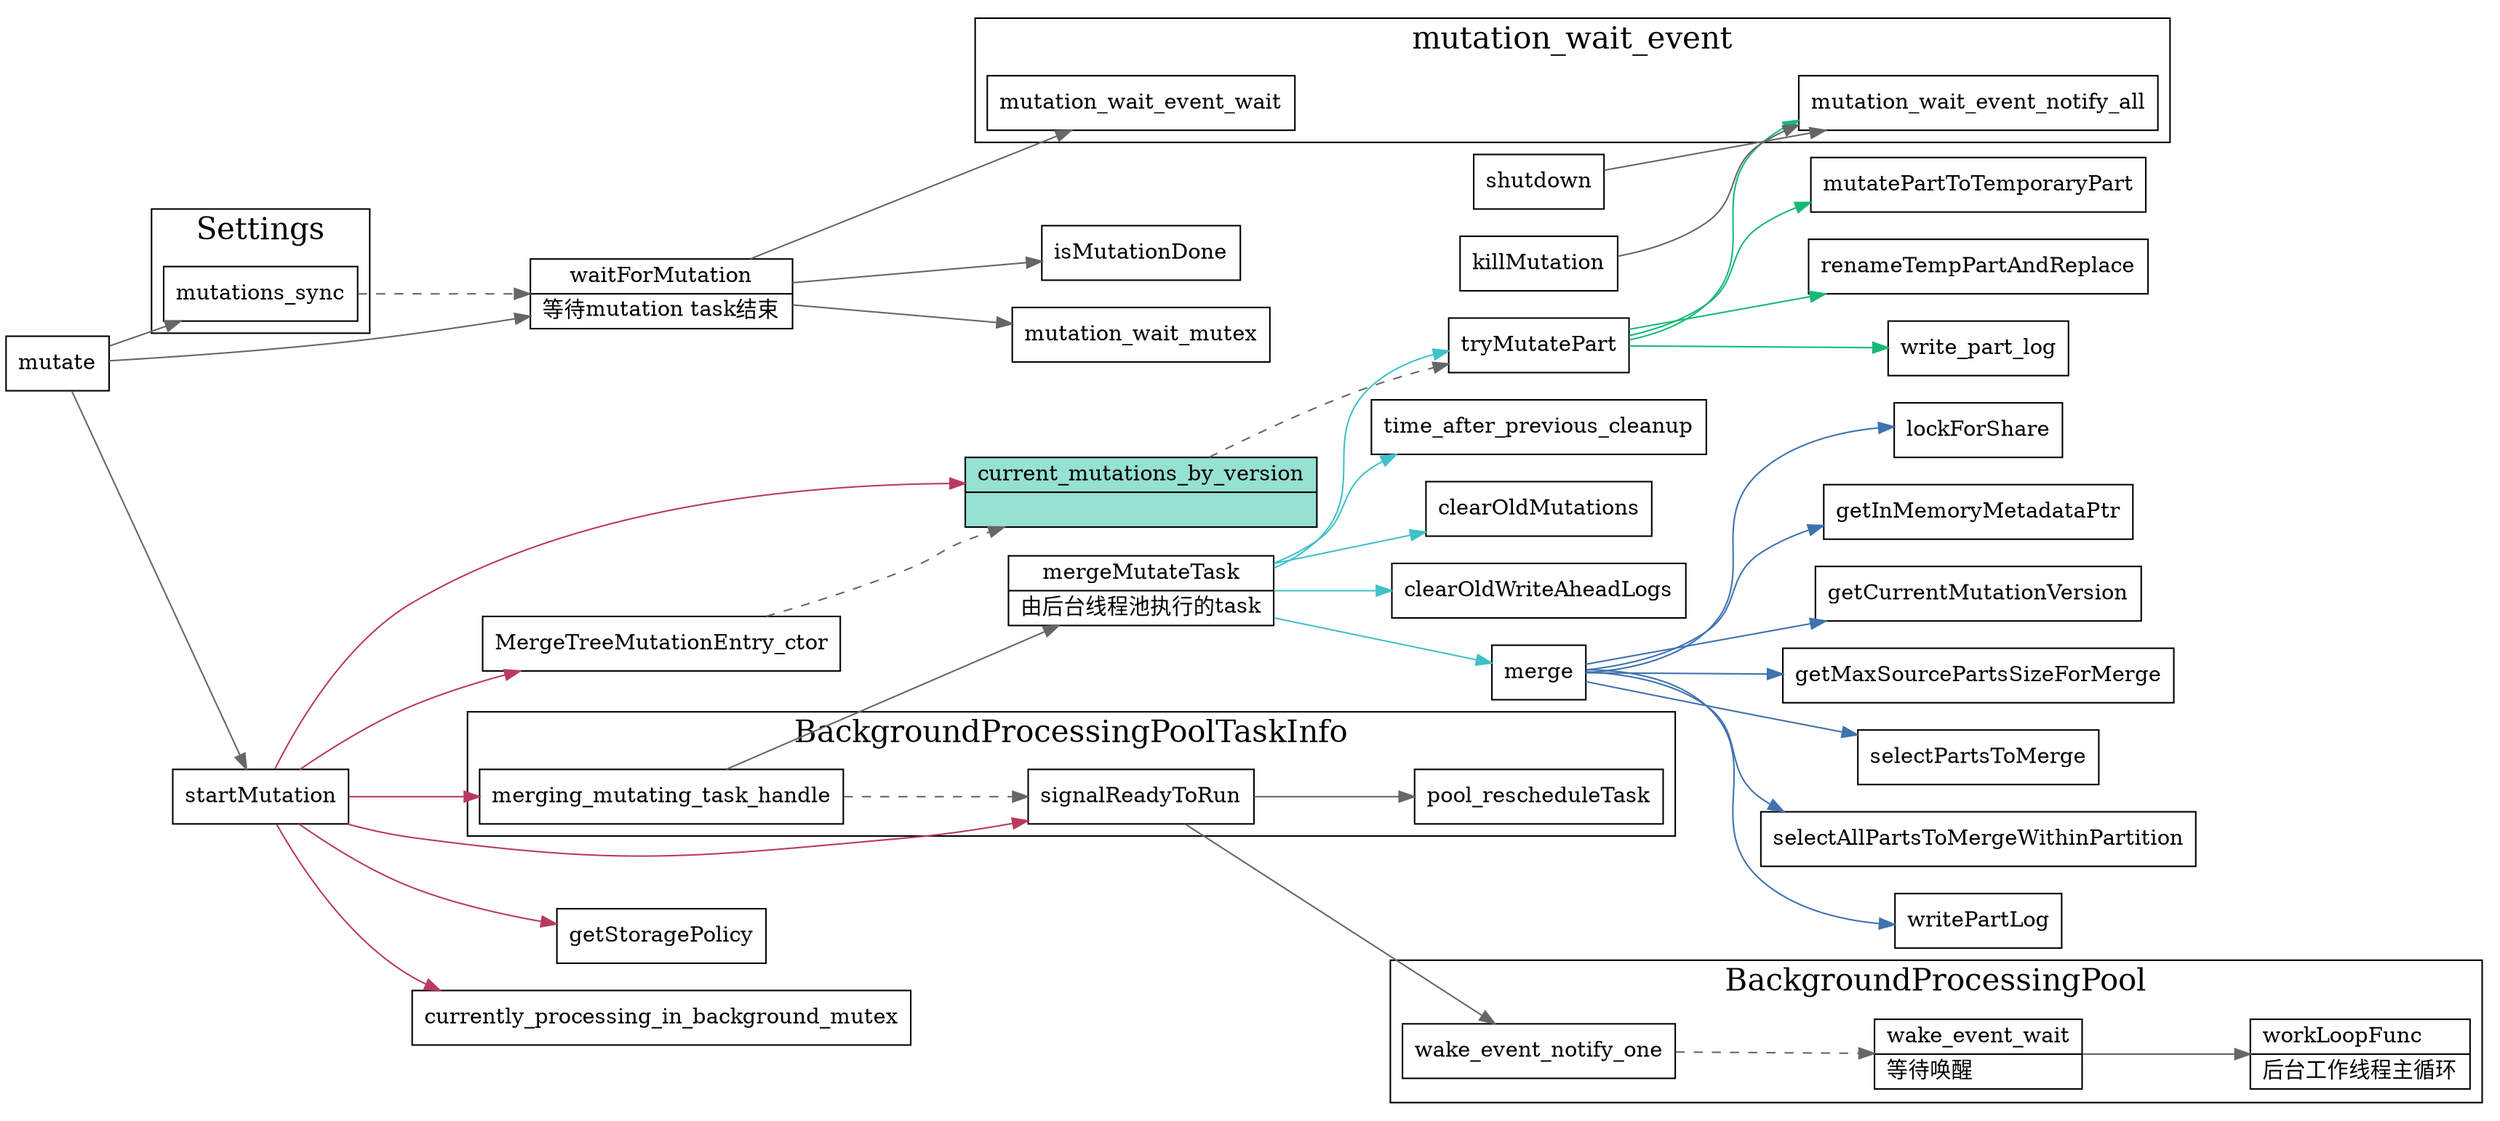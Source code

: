 digraph StorageMergeTreeMutate {
  node[shape=box];
  edge[color=gray40];
  newrank=true;
  rankdir=LR;
  subgraph cluster_Settings {
    graph[label="Settings";fontsize=20;];
    mutations_sync;
  }

  subgraph cluster_BackgroundProcessingPool {
    graph[label="BackgroundProcessingPool";fontsize=20;];
    pool_wake_event_notify_one -> wake_event_wait[style=dashed];
    pool_wake_event_notify_one[
      shape="record";
      label="{{
      wake_event_notify_one
      }}";
    ];
    wake_event_wait -> workLoopFunc;
    wake_event_wait[
      shape="record";
      label="{{
      wake_event_wait|
      等待唤醒\l
      }}";
    ];
    workLoopFunc[
      shape="record";
      label="{{
      workLoopFunc\l|
        后台工作线程主循环
      }}";
    ];
  }

  subgraph cluster_BackgroundProcessingPoolTaskInfo {
    graph[label="BackgroundProcessingPoolTaskInfo";fontsize=20;];
    signalReadyToRun -> {
      pool_rescheduleTask;
      pool_wake_event_notify_one;
    }
    merging_mutating_task_handle;
    merging_mutating_task_handle -> signalReadyToRun[style=dashed];
  }

  subgraph cluster_mutation_wait_event {
    graph[label="mutation_wait_event";fontsize=20;];
    mutation_wait_event_wait;
    mutation_wait_event_notify_all;
    
  }
  merging_mutating_task_handle -> mergeMutateTask;

  mutate -> {
    startMutation;
    waitForMutation;
    mutations_sync;
  }

  mutations_sync -> waitForMutation[style=dashed];

  startMutation -> {
    getStoragePolicy;
    currently_processing_in_background_mutex;
    MergeTreeMutationEntry_ctor;
    current_mutations_by_version;
    merging_mutating_task_handle;
    signalReadyToRun;
  }[color="#b83b5e"]

  waitForMutation[
    shape="record";
    label="{{
    waitForMutation|
    等待mutation task结束
    }}";
  ];
  MergeTreeMutationEntry_ctor -> current_mutations_by_version[style=dashed];

  current_mutations_by_version[
    shape="record";
    fillcolor="#95e1d3"
    style=filled;
    label="{{
      current_mutations_by_version|
    }}";
  ];

  waitForMutation -> {
    isMutationDone;
    mutation_wait_mutex;
    mutation_wait_event_wait;
  }

  mergeMutateTask[
    shape="record";
    label="{{
      mergeMutateTask|
      由后台线程池执行的task
    }}";
  ];

  mergeMutateTask -> {
    time_after_previous_cleanup;
    clearOldMutations;
    clearOldWriteAheadLogs;
    merge;
    tryMutatePart;
  }[color="#3fc1c9"];

  merge -> {
    lockForShare;
    getInMemoryMetadataPtr;
    getCurrentMutationVersion;
    getMaxSourcePartsSizeForMerge;
    selectPartsToMerge;
    selectAllPartsToMergeWithinPartition;
    writePartLog;
  }[color="#3f72af"];

  current_mutations_by_version -> tryMutatePart[style=dashed];
  tryMutatePart -> {
    mutation_wait_event_notify_all;
    mutatePartToTemporaryPart;
    renameTempPartAndReplace;
    write_part_log;
  }[color="#17b978"];

  shutdown -> {
    mutation_wait_event_notify_all;
  }
  killMutation -> {
    mutation_wait_event_notify_all;
  }
}
